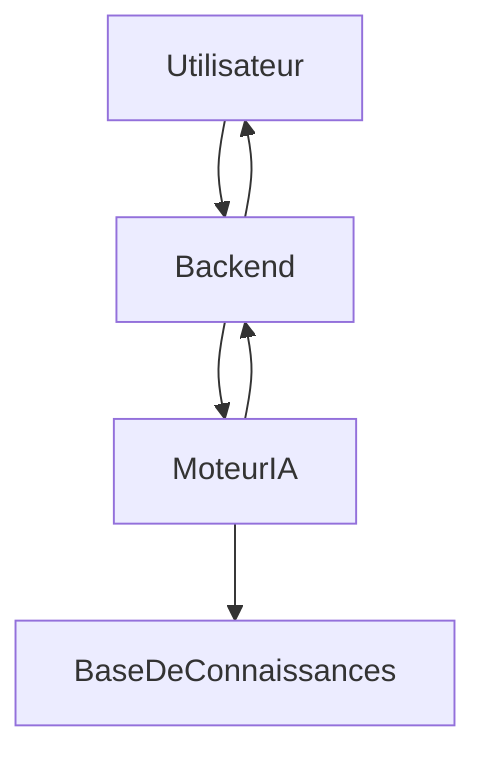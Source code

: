 graph TD;
    Utilisateur-->Backend;
    Backend-->MoteurIA;
    MoteurIA-->BaseDeConnaissances;
    MoteurIA-->Backend;
    Backend-->Utilisateur;